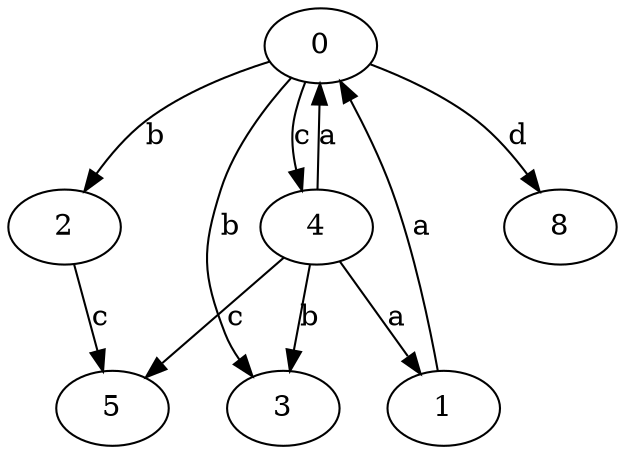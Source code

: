strict digraph  {
0;
1;
2;
3;
4;
5;
8;
0 -> 2  [label=b];
0 -> 3  [label=b];
0 -> 4  [label=c];
0 -> 8  [label=d];
1 -> 0  [label=a];
2 -> 5  [label=c];
4 -> 0  [label=a];
4 -> 1  [label=a];
4 -> 3  [label=b];
4 -> 5  [label=c];
}

